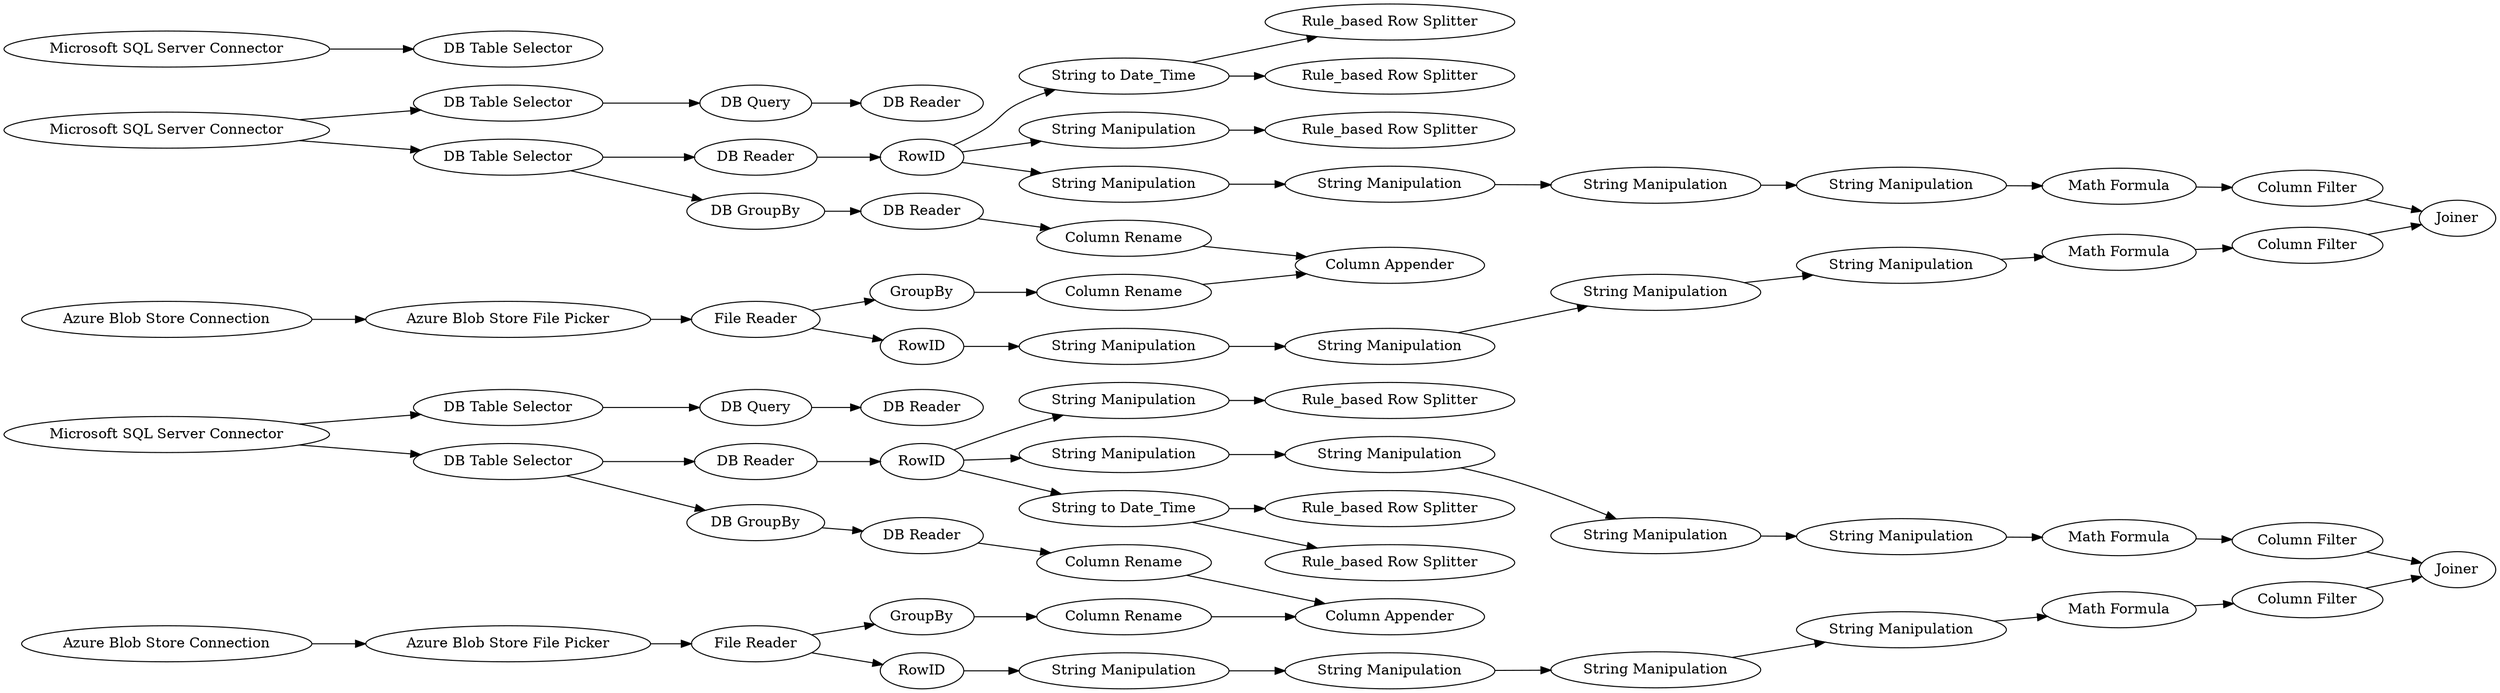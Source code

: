 digraph {
	"-4447149323525356211_31" [label="Rule_based Row Splitter"]
	"4774647971154585248_7" [label="Microsoft SQL Server Connector"]
	"-6319237584157316922_11" [label="Math Formula"]
	"4774647971154585248_31" [label="Rule_based Row Splitter"]
	"-4447149323525356211_15" [label="DB Reader"]
	"4774647971154585248_33" [label="Rule_based Row Splitter"]
	"-7184192555282942469_11" [label="Math Formula"]
	"4774647971154585248_8" [label="DB Table Selector"]
	"-4447149323525356211_33" [label="Rule_based Row Splitter"]
	"5861367353167486443_12" [label="Column Filter"]
	"4774647971154585248_13" [label="DB Reader"]
	"-4447149323525356211_2" [label="Azure Blob Store Connection"]
	"-5104772248534406567_12" [label="Column Filter"]
	"4774647971154585248_21" [label="Column Rename"]
	"4774647971154585248_12" [label="DB Query"]
	"-4447149323525356211_32" [label="String to Date_Time"]
	"5861367353167486443_8" [label="String Manipulation"]
	"5861367353167486443_11" [label="Math Formula"]
	"-4447149323525356211_28" [label=RowID]
	"5861367353167486443_9" [label="String Manipulation"]
	"-4447149323525356211_8" [label="DB Table Selector"]
	"-4447149323525356211_1" [label="Azure Blob Store File Picker"]
	"4774647971154585248_32" [label="String to Date_Time"]
	"5861367353167486443_10" [label="String Manipulation"]
	"-4447149323525356211_27" [label=Joiner]
	"3804207116538654879_7" [label="Microsoft SQL Server Connector"]
	"4774647971154585248_11" [label="DB Table Selector"]
	"5861367353167486443_7" [label="String Manipulation"]
	"-5104772248534406567_8" [label="String Manipulation"]
	"4774647971154585248_19" [label=GroupBy]
	"-5104772248534406567_11" [label="Math Formula"]
	"-7184192555282942469_8" [label="String Manipulation"]
	"4774647971154585248_1" [label="Azure Blob Store File Picker"]
	"-4447149323525356211_7" [label="Microsoft SQL Server Connector"]
	"-4447149323525356211_30" [label="String Manipulation"]
	"-4447149323525356211_34" [label="Rule_based Row Splitter"]
	"-5104772248534406567_7" [label="String Manipulation"]
	"4774647971154585248_22" [label="Column Rename"]
	"-6319237584157316922_10" [label="String Manipulation"]
	"-7184192555282942469_10" [label="String Manipulation"]
	"-5104772248534406567_10" [label="String Manipulation"]
	"3804207116538654879_75" [label="DB Table Selector"]
	"-4447149323525356211_29" [label=RowID]
	"-4447149323525356211_19" [label=GroupBy]
	"-6319237584157316922_12" [label="Column Filter"]
	"4774647971154585248_27" [label=Joiner]
	"-4447149323525356211_25" [label="DB Reader"]
	"-6319237584157316922_9" [label="String Manipulation"]
	"-4447149323525356211_22" [label="Column Rename"]
	"4774647971154585248_30" [label="String Manipulation"]
	"4774647971154585248_20" [label="Column Appender"]
	"-6319237584157316922_7" [label="String Manipulation"]
	"-6319237584157316922_8" [label="String Manipulation"]
	"4774647971154585248_34" [label="Rule_based Row Splitter"]
	"-4447149323525356211_13" [label="DB Reader"]
	"4774647971154585248_2" [label="Azure Blob Store Connection"]
	"4774647971154585248_18" [label="DB GroupBy"]
	"4774647971154585248_6" [label="File Reader"]
	"4774647971154585248_29" [label=RowID]
	"4774647971154585248_28" [label=RowID]
	"4774647971154585248_15" [label="DB Reader"]
	"-7184192555282942469_9" [label="String Manipulation"]
	"-4447149323525356211_11" [label="DB Table Selector"]
	"4774647971154585248_25" [label="DB Reader"]
	"-5104772248534406567_9" [label="String Manipulation"]
	"-4447149323525356211_18" [label="DB GroupBy"]
	"-4447149323525356211_6" [label="File Reader"]
	"-7184192555282942469_12" [label="Column Filter"]
	"-7184192555282942469_7" [label="String Manipulation"]
	"-4447149323525356211_12" [label="DB Query"]
	"-4447149323525356211_21" [label="Column Rename"]
	"-4447149323525356211_20" [label="Column Appender"]
	"-5104772248534406567_12" -> "-4447149323525356211_27"
	"5861367353167486443_7" -> "5861367353167486443_8"
	"-7184192555282942469_9" -> "-7184192555282942469_10"
	"-7184192555282942469_11" -> "-7184192555282942469_12"
	"-6319237584157316922_11" -> "-6319237584157316922_12"
	"4774647971154585248_22" -> "4774647971154585248_20"
	"-4447149323525356211_11" -> "-4447149323525356211_12"
	"4774647971154585248_29" -> "4774647971154585248_30"
	"4774647971154585248_19" -> "4774647971154585248_22"
	"-4447149323525356211_12" -> "-4447149323525356211_13"
	"-4447149323525356211_29" -> "-4447149323525356211_30"
	"-4447149323525356211_7" -> "-4447149323525356211_11"
	"4774647971154585248_32" -> "4774647971154585248_33"
	"4774647971154585248_18" -> "4774647971154585248_15"
	"-7184192555282942469_7" -> "-7184192555282942469_8"
	"-4447149323525356211_1" -> "-4447149323525356211_6"
	"-4447149323525356211_29" -> "-5104772248534406567_7"
	"-5104772248534406567_10" -> "-5104772248534406567_11"
	"-4447149323525356211_15" -> "-4447149323525356211_21"
	"4774647971154585248_8" -> "4774647971154585248_18"
	"5861367353167486443_10" -> "5861367353167486443_11"
	"5861367353167486443_12" -> "-4447149323525356211_27"
	"-4447149323525356211_22" -> "-4447149323525356211_20"
	"-4447149323525356211_18" -> "-4447149323525356211_15"
	"5861367353167486443_8" -> "5861367353167486443_9"
	"-4447149323525356211_21" -> "-4447149323525356211_20"
	"-4447149323525356211_2" -> "-4447149323525356211_1"
	"-4447149323525356211_7" -> "-4447149323525356211_8"
	"-5104772248534406567_11" -> "-5104772248534406567_12"
	"4774647971154585248_7" -> "4774647971154585248_8"
	"-4447149323525356211_6" -> "-4447149323525356211_28"
	"-4447149323525356211_32" -> "-4447149323525356211_33"
	"-5104772248534406567_8" -> "-5104772248534406567_9"
	"5861367353167486443_11" -> "5861367353167486443_12"
	"-7184192555282942469_8" -> "-7184192555282942469_9"
	"4774647971154585248_29" -> "-6319237584157316922_7"
	"-4447149323525356211_25" -> "-4447149323525356211_29"
	"4774647971154585248_28" -> "-7184192555282942469_7"
	"4774647971154585248_29" -> "4774647971154585248_32"
	"4774647971154585248_2" -> "4774647971154585248_1"
	"4774647971154585248_21" -> "4774647971154585248_20"
	"4774647971154585248_7" -> "4774647971154585248_11"
	"4774647971154585248_32" -> "4774647971154585248_34"
	"-6319237584157316922_9" -> "-6319237584157316922_10"
	"-4447149323525356211_6" -> "-4447149323525356211_19"
	"-6319237584157316922_10" -> "-6319237584157316922_11"
	"-7184192555282942469_10" -> "-7184192555282942469_11"
	"-4447149323525356211_28" -> "5861367353167486443_7"
	"-6319237584157316922_7" -> "-6319237584157316922_8"
	"-5104772248534406567_7" -> "-5104772248534406567_8"
	"5861367353167486443_9" -> "5861367353167486443_10"
	"4774647971154585248_8" -> "4774647971154585248_25"
	"-6319237584157316922_12" -> "4774647971154585248_27"
	"-4447149323525356211_32" -> "-4447149323525356211_34"
	"4774647971154585248_6" -> "4774647971154585248_28"
	"4774647971154585248_12" -> "4774647971154585248_13"
	"-4447149323525356211_8" -> "-4447149323525356211_18"
	"4774647971154585248_11" -> "4774647971154585248_12"
	"-7184192555282942469_12" -> "4774647971154585248_27"
	"-4447149323525356211_30" -> "-4447149323525356211_31"
	"4774647971154585248_25" -> "4774647971154585248_29"
	"-4447149323525356211_19" -> "-4447149323525356211_22"
	"4774647971154585248_1" -> "4774647971154585248_6"
	"4774647971154585248_30" -> "4774647971154585248_31"
	"-4447149323525356211_8" -> "-4447149323525356211_25"
	"-6319237584157316922_8" -> "-6319237584157316922_9"
	"3804207116538654879_7" -> "3804207116538654879_75"
	"4774647971154585248_15" -> "4774647971154585248_21"
	"-4447149323525356211_29" -> "-4447149323525356211_32"
	"4774647971154585248_6" -> "4774647971154585248_19"
	"-5104772248534406567_9" -> "-5104772248534406567_10"
	rankdir=LR
}
